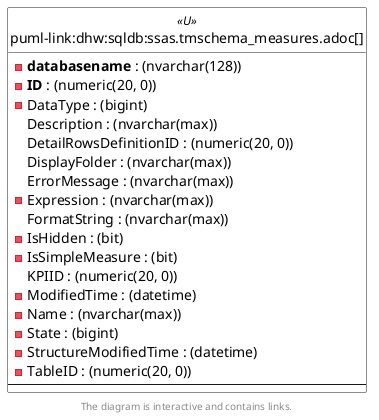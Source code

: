 @startuml
left to right direction
'top to bottom direction
hide circle
'avoide "." issues:
set namespaceSeparator none


skinparam class {
  BackgroundColor White
  BackgroundColor<<FN>> Yellow
  BackgroundColor<<FS>> Yellow
  BackgroundColor<<FT>> LightGray
  BackgroundColor<<IF>> Yellow
  BackgroundColor<<IS>> Yellow
  BackgroundColor<<P>> Aqua
  BackgroundColor<<PC>> Aqua
  BackgroundColor<<SN>> Yellow
  BackgroundColor<<SO>> SlateBlue
  BackgroundColor<<TF>> LightGray
  BackgroundColor<<TR>> Tomato
  BackgroundColor<<U>> White
  BackgroundColor<<V>> WhiteSmoke
  BackgroundColor<<X>> Aqua
  BackgroundColor<<external>> AliceBlue
}


entity "puml-link:dhw:sqldb:ssas.tmschema_measures.adoc[]" as ssas.TMSCHEMA_MEASURES << U >> {
  - **databasename** : (nvarchar(128))
  - **ID** : (numeric(20, 0))
  - DataType : (bigint)
  Description : (nvarchar(max))
  DetailRowsDefinitionID : (numeric(20, 0))
  DisplayFolder : (nvarchar(max))
  ErrorMessage : (nvarchar(max))
  - Expression : (nvarchar(max))
  FormatString : (nvarchar(max))
  - IsHidden : (bit)
  - IsSimpleMeasure : (bit)
  KPIID : (numeric(20, 0))
  - ModifiedTime : (datetime)
  - Name : (nvarchar(max))
  - State : (bigint)
  - StructureModifiedTime : (datetime)
  - TableID : (numeric(20, 0))
  --
}


footer The diagram is interactive and contains links.
@enduml

